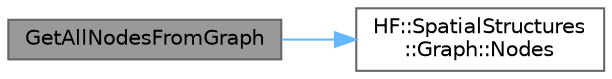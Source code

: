 digraph "GetAllNodesFromGraph"
{
 // LATEX_PDF_SIZE
  bgcolor="transparent";
  edge [fontname=Helvetica,fontsize=10,labelfontname=Helvetica,labelfontsize=10];
  node [fontname=Helvetica,fontsize=10,shape=box,height=0.2,width=0.4];
  rankdir="LR";
  Node1 [label="GetAllNodesFromGraph",height=0.2,width=0.4,color="gray40", fillcolor="grey60", style="filled", fontcolor="black",tooltip="Get a vector of every node in the given graph pointer."];
  Node1 -> Node2 [color="steelblue1",style="solid"];
  Node2 [label="HF::SpatialStructures\l::Graph::Nodes",height=0.2,width=0.4,color="grey40", fillcolor="white", style="filled",URL="$a01551.html#aa70347b8a33b57c6f0a72d6eca4248d7",tooltip="Get a list of nodes from the graph sorted by ID."];
}
